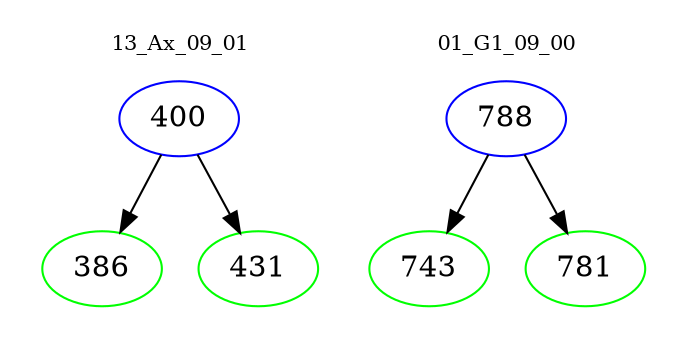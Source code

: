 digraph{
subgraph cluster_0 {
color = white
label = "13_Ax_09_01";
fontsize=10;
T0_400 [label="400", color="blue"]
T0_400 -> T0_386 [color="black"]
T0_386 [label="386", color="green"]
T0_400 -> T0_431 [color="black"]
T0_431 [label="431", color="green"]
}
subgraph cluster_1 {
color = white
label = "01_G1_09_00";
fontsize=10;
T1_788 [label="788", color="blue"]
T1_788 -> T1_743 [color="black"]
T1_743 [label="743", color="green"]
T1_788 -> T1_781 [color="black"]
T1_781 [label="781", color="green"]
}
}
